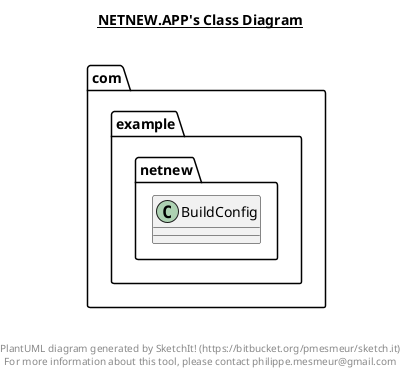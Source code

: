 @startuml

title __NETNEW.APP's Class Diagram__\n

  namespace com.example.netnew {
    class com.example.netnew.BuildConfig {
    }
  }
  



right footer


PlantUML diagram generated by SketchIt! (https://bitbucket.org/pmesmeur/sketch.it)
For more information about this tool, please contact philippe.mesmeur@gmail.com
endfooter

@enduml
